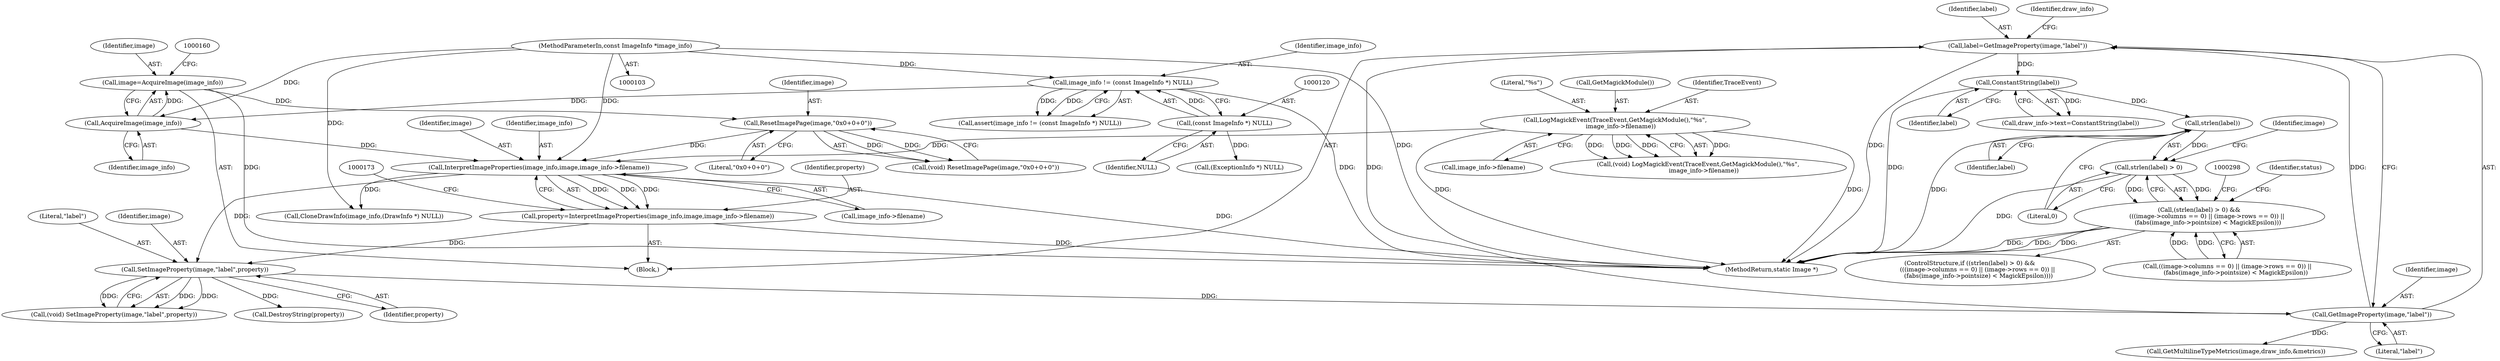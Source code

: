 digraph "0_ImageMagick_aeff00de228bc5a158c2a975ab47845d8a1db456_0@API" {
"1000266" [label="(Call,strlen(label))"];
"1000198" [label="(Call,ConstantString(label))"];
"1000182" [label="(Call,label=GetImageProperty(image,\"label\"))"];
"1000184" [label="(Call,GetImageProperty(image,\"label\"))"];
"1000174" [label="(Call,SetImageProperty(image,\"label\",property))"];
"1000166" [label="(Call,InterpretImageProperties(image_info,image,image_info->filename))"];
"1000157" [label="(Call,AcquireImage(image_info))"];
"1000117" [label="(Call,image_info != (const ImageInfo *) NULL)"];
"1000104" [label="(MethodParameterIn,const ImageInfo *image_info)"];
"1000119" [label="(Call,(const ImageInfo *) NULL)"];
"1000161" [label="(Call,ResetImagePage(image,\"0x0+0+0\"))"];
"1000155" [label="(Call,image=AcquireImage(image_info))"];
"1000136" [label="(Call,LogMagickEvent(TraceEvent,GetMagickModule(),\"%s\",\n      image_info->filename))"];
"1000164" [label="(Call,property=InterpretImageProperties(image_info,image,image_info->filename))"];
"1000265" [label="(Call,strlen(label) > 0)"];
"1000264" [label="(Call,(strlen(label) > 0) &&\n        (((image->columns == 0) || (image->rows == 0)) ||\n         (fabs(image_info->pointsize) < MagickEpsilon)))"];
"1000104" [label="(MethodParameterIn,const ImageInfo *image_info)"];
"1000140" [label="(Call,image_info->filename)"];
"1000177" [label="(Identifier,property)"];
"1000117" [label="(Call,image_info != (const ImageInfo *) NULL)"];
"1000116" [label="(Call,assert(image_info != (const ImageInfo *) NULL))"];
"1000267" [label="(Identifier,label)"];
"1000172" [label="(Call,(void) SetImageProperty(image,\"label\",property))"];
"1000155" [label="(Call,image=AcquireImage(image_info))"];
"1000159" [label="(Call,(void) ResetImagePage(image,\"0x0+0+0\"))"];
"1000167" [label="(Identifier,image_info)"];
"1000136" [label="(Call,LogMagickEvent(TraceEvent,GetMagickModule(),\"%s\",\n      image_info->filename))"];
"1000273" [label="(Identifier,image)"];
"1000265" [label="(Call,strlen(label) > 0)"];
"1000139" [label="(Literal,\"%s\")"];
"1000189" [label="(Call,CloneDrawInfo(image_info,(DrawInfo *) NULL))"];
"1000138" [label="(Call,GetMagickModule())"];
"1000169" [label="(Call,image_info->filename)"];
"1000174" [label="(Call,SetImageProperty(image,\"label\",property))"];
"1000119" [label="(Call,(const ImageInfo *) NULL)"];
"1000121" [label="(Identifier,NULL)"];
"1000183" [label="(Identifier,label)"];
"1000188" [label="(Identifier,draw_info)"];
"1000212" [label="(Call,GetMultilineTypeMetrics(image,draw_info,&metrics))"];
"1000168" [label="(Identifier,image)"];
"1000146" [label="(Call,(ExceptionInfo *) NULL)"];
"1000137" [label="(Identifier,TraceEvent)"];
"1000269" [label="(Call,((image->columns == 0) || (image->rows == 0)) ||\n         (fabs(image_info->pointsize) < MagickEpsilon))"];
"1000268" [label="(Literal,0)"];
"1000118" [label="(Identifier,image_info)"];
"1000176" [label="(Literal,\"label\")"];
"1000852" [label="(MethodReturn,static Image *)"];
"1000156" [label="(Identifier,image)"];
"1000263" [label="(ControlStructure,if ((strlen(label) > 0) &&\n        (((image->columns == 0) || (image->rows == 0)) ||\n         (fabs(image_info->pointsize) < MagickEpsilon))))"];
"1000266" [label="(Call,strlen(label))"];
"1000164" [label="(Call,property=InterpretImageProperties(image_info,image,image_info->filename))"];
"1000175" [label="(Identifier,image)"];
"1000186" [label="(Literal,\"label\")"];
"1000163" [label="(Literal,\"0x0+0+0\")"];
"1000593" [label="(Identifier,status)"];
"1000185" [label="(Identifier,image)"];
"1000199" [label="(Identifier,label)"];
"1000158" [label="(Identifier,image_info)"];
"1000165" [label="(Identifier,property)"];
"1000166" [label="(Call,InterpretImageProperties(image_info,image,image_info->filename))"];
"1000182" [label="(Call,label=GetImageProperty(image,\"label\"))"];
"1000162" [label="(Identifier,image)"];
"1000157" [label="(Call,AcquireImage(image_info))"];
"1000264" [label="(Call,(strlen(label) > 0) &&\n        (((image->columns == 0) || (image->rows == 0)) ||\n         (fabs(image_info->pointsize) < MagickEpsilon)))"];
"1000180" [label="(Call,DestroyString(property))"];
"1000194" [label="(Call,draw_info->text=ConstantString(label))"];
"1000134" [label="(Call,(void) LogMagickEvent(TraceEvent,GetMagickModule(),\"%s\",\n      image_info->filename))"];
"1000161" [label="(Call,ResetImagePage(image,\"0x0+0+0\"))"];
"1000198" [label="(Call,ConstantString(label))"];
"1000106" [label="(Block,)"];
"1000184" [label="(Call,GetImageProperty(image,\"label\"))"];
"1000266" -> "1000265"  [label="AST: "];
"1000266" -> "1000267"  [label="CFG: "];
"1000267" -> "1000266"  [label="AST: "];
"1000268" -> "1000266"  [label="CFG: "];
"1000266" -> "1000852"  [label="DDG: "];
"1000266" -> "1000265"  [label="DDG: "];
"1000198" -> "1000266"  [label="DDG: "];
"1000198" -> "1000194"  [label="AST: "];
"1000198" -> "1000199"  [label="CFG: "];
"1000199" -> "1000198"  [label="AST: "];
"1000194" -> "1000198"  [label="CFG: "];
"1000198" -> "1000852"  [label="DDG: "];
"1000198" -> "1000194"  [label="DDG: "];
"1000182" -> "1000198"  [label="DDG: "];
"1000182" -> "1000106"  [label="AST: "];
"1000182" -> "1000184"  [label="CFG: "];
"1000183" -> "1000182"  [label="AST: "];
"1000184" -> "1000182"  [label="AST: "];
"1000188" -> "1000182"  [label="CFG: "];
"1000182" -> "1000852"  [label="DDG: "];
"1000184" -> "1000182"  [label="DDG: "];
"1000184" -> "1000182"  [label="DDG: "];
"1000184" -> "1000186"  [label="CFG: "];
"1000185" -> "1000184"  [label="AST: "];
"1000186" -> "1000184"  [label="AST: "];
"1000174" -> "1000184"  [label="DDG: "];
"1000184" -> "1000212"  [label="DDG: "];
"1000174" -> "1000172"  [label="AST: "];
"1000174" -> "1000177"  [label="CFG: "];
"1000175" -> "1000174"  [label="AST: "];
"1000176" -> "1000174"  [label="AST: "];
"1000177" -> "1000174"  [label="AST: "];
"1000172" -> "1000174"  [label="CFG: "];
"1000174" -> "1000172"  [label="DDG: "];
"1000174" -> "1000172"  [label="DDG: "];
"1000174" -> "1000172"  [label="DDG: "];
"1000166" -> "1000174"  [label="DDG: "];
"1000164" -> "1000174"  [label="DDG: "];
"1000174" -> "1000180"  [label="DDG: "];
"1000166" -> "1000164"  [label="AST: "];
"1000166" -> "1000169"  [label="CFG: "];
"1000167" -> "1000166"  [label="AST: "];
"1000168" -> "1000166"  [label="AST: "];
"1000169" -> "1000166"  [label="AST: "];
"1000164" -> "1000166"  [label="CFG: "];
"1000166" -> "1000852"  [label="DDG: "];
"1000166" -> "1000164"  [label="DDG: "];
"1000166" -> "1000164"  [label="DDG: "];
"1000166" -> "1000164"  [label="DDG: "];
"1000157" -> "1000166"  [label="DDG: "];
"1000104" -> "1000166"  [label="DDG: "];
"1000161" -> "1000166"  [label="DDG: "];
"1000136" -> "1000166"  [label="DDG: "];
"1000166" -> "1000189"  [label="DDG: "];
"1000157" -> "1000155"  [label="AST: "];
"1000157" -> "1000158"  [label="CFG: "];
"1000158" -> "1000157"  [label="AST: "];
"1000155" -> "1000157"  [label="CFG: "];
"1000157" -> "1000155"  [label="DDG: "];
"1000117" -> "1000157"  [label="DDG: "];
"1000104" -> "1000157"  [label="DDG: "];
"1000117" -> "1000116"  [label="AST: "];
"1000117" -> "1000119"  [label="CFG: "];
"1000118" -> "1000117"  [label="AST: "];
"1000119" -> "1000117"  [label="AST: "];
"1000116" -> "1000117"  [label="CFG: "];
"1000117" -> "1000852"  [label="DDG: "];
"1000117" -> "1000116"  [label="DDG: "];
"1000117" -> "1000116"  [label="DDG: "];
"1000104" -> "1000117"  [label="DDG: "];
"1000119" -> "1000117"  [label="DDG: "];
"1000104" -> "1000103"  [label="AST: "];
"1000104" -> "1000852"  [label="DDG: "];
"1000104" -> "1000189"  [label="DDG: "];
"1000119" -> "1000121"  [label="CFG: "];
"1000120" -> "1000119"  [label="AST: "];
"1000121" -> "1000119"  [label="AST: "];
"1000119" -> "1000146"  [label="DDG: "];
"1000161" -> "1000159"  [label="AST: "];
"1000161" -> "1000163"  [label="CFG: "];
"1000162" -> "1000161"  [label="AST: "];
"1000163" -> "1000161"  [label="AST: "];
"1000159" -> "1000161"  [label="CFG: "];
"1000161" -> "1000159"  [label="DDG: "];
"1000161" -> "1000159"  [label="DDG: "];
"1000155" -> "1000161"  [label="DDG: "];
"1000155" -> "1000106"  [label="AST: "];
"1000156" -> "1000155"  [label="AST: "];
"1000160" -> "1000155"  [label="CFG: "];
"1000155" -> "1000852"  [label="DDG: "];
"1000136" -> "1000134"  [label="AST: "];
"1000136" -> "1000140"  [label="CFG: "];
"1000137" -> "1000136"  [label="AST: "];
"1000138" -> "1000136"  [label="AST: "];
"1000139" -> "1000136"  [label="AST: "];
"1000140" -> "1000136"  [label="AST: "];
"1000134" -> "1000136"  [label="CFG: "];
"1000136" -> "1000852"  [label="DDG: "];
"1000136" -> "1000852"  [label="DDG: "];
"1000136" -> "1000134"  [label="DDG: "];
"1000136" -> "1000134"  [label="DDG: "];
"1000136" -> "1000134"  [label="DDG: "];
"1000136" -> "1000134"  [label="DDG: "];
"1000164" -> "1000106"  [label="AST: "];
"1000165" -> "1000164"  [label="AST: "];
"1000173" -> "1000164"  [label="CFG: "];
"1000164" -> "1000852"  [label="DDG: "];
"1000265" -> "1000264"  [label="AST: "];
"1000265" -> "1000268"  [label="CFG: "];
"1000268" -> "1000265"  [label="AST: "];
"1000273" -> "1000265"  [label="CFG: "];
"1000264" -> "1000265"  [label="CFG: "];
"1000265" -> "1000852"  [label="DDG: "];
"1000265" -> "1000264"  [label="DDG: "];
"1000265" -> "1000264"  [label="DDG: "];
"1000264" -> "1000263"  [label="AST: "];
"1000264" -> "1000269"  [label="CFG: "];
"1000269" -> "1000264"  [label="AST: "];
"1000298" -> "1000264"  [label="CFG: "];
"1000593" -> "1000264"  [label="CFG: "];
"1000264" -> "1000852"  [label="DDG: "];
"1000264" -> "1000852"  [label="DDG: "];
"1000264" -> "1000852"  [label="DDG: "];
"1000269" -> "1000264"  [label="DDG: "];
"1000269" -> "1000264"  [label="DDG: "];
}
